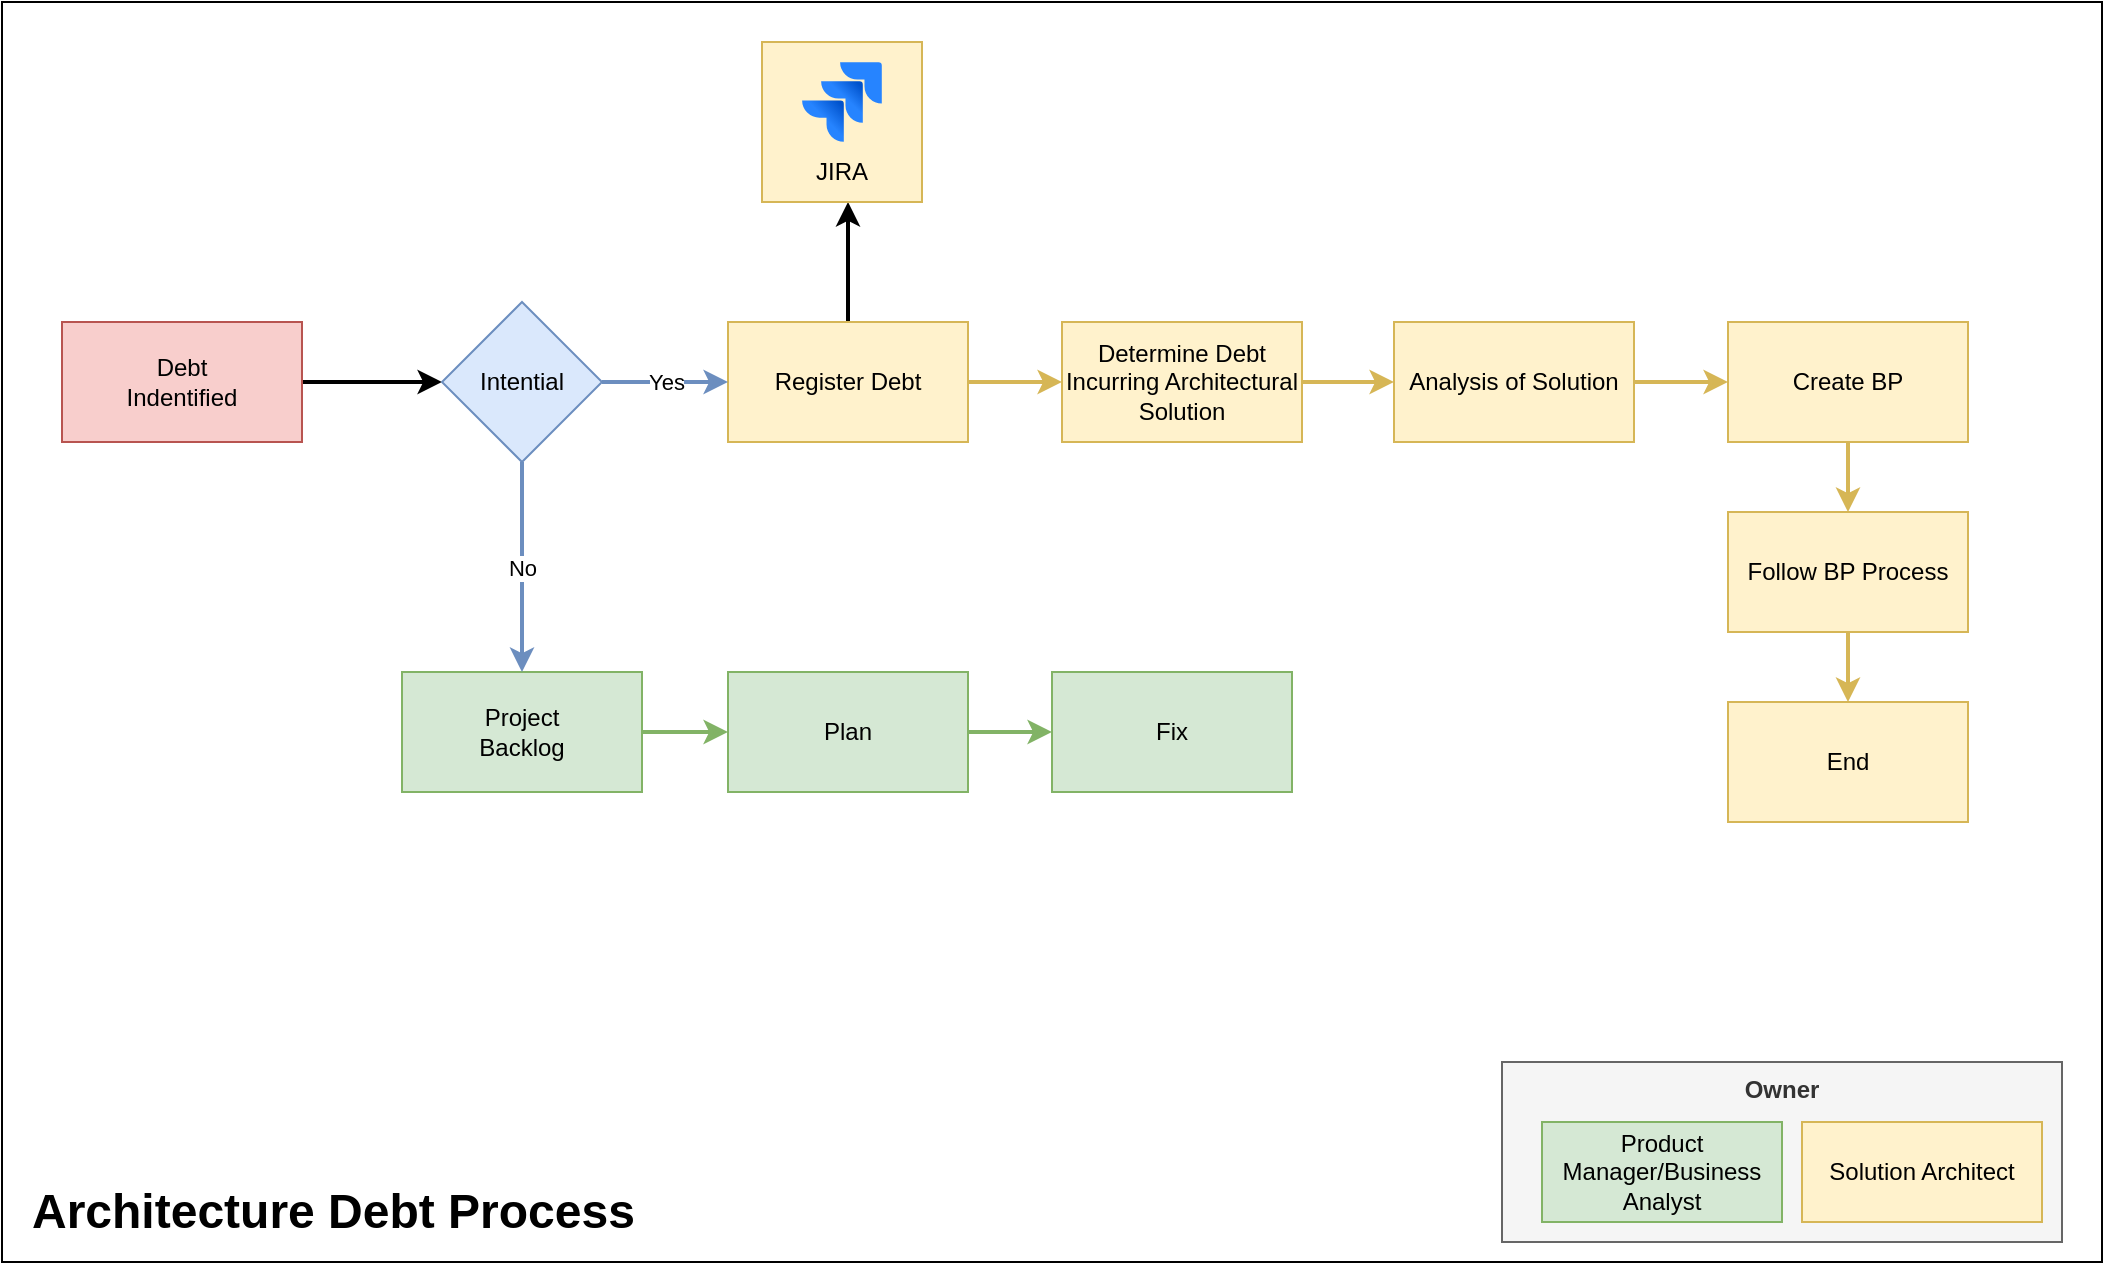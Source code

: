 <mxfile version="18.0.3" type="github">
  <diagram id="a7lsnvFxlzCNALzNnyJH" name="Page-1">
    <mxGraphModel dx="1527" dy="336" grid="1" gridSize="10" guides="1" tooltips="1" connect="1" arrows="1" fold="1" page="1" pageScale="1" pageWidth="850" pageHeight="1100" math="0" shadow="0">
      <root>
        <mxCell id="0" />
        <mxCell id="1" parent="0" />
        <mxCell id="5d6xXGC4PzFRG3rzIoWy-22" value="" style="rounded=0;whiteSpace=wrap;html=1;" vertex="1" parent="1">
          <mxGeometry x="-360" y="130" width="1050" height="630" as="geometry" />
        </mxCell>
        <mxCell id="5d6xXGC4PzFRG3rzIoWy-13" style="edgeStyle=orthogonalEdgeStyle;rounded=0;orthogonalLoop=1;jettySize=auto;html=1;entryX=0;entryY=0.5;entryDx=0;entryDy=0;fillColor=#fff2cc;strokeColor=#d6b656;strokeWidth=2;" edge="1" parent="1" source="VVxK7xskKdk4e8hoqTio-1" target="VVxK7xskKdk4e8hoqTio-9">
          <mxGeometry relative="1" as="geometry" />
        </mxCell>
        <mxCell id="5d6xXGC4PzFRG3rzIoWy-27" style="edgeStyle=orthogonalEdgeStyle;rounded=0;orthogonalLoop=1;jettySize=auto;html=1;strokeWidth=2;" edge="1" parent="1" source="VVxK7xskKdk4e8hoqTio-1">
          <mxGeometry relative="1" as="geometry">
            <mxPoint x="63" y="230" as="targetPoint" />
          </mxGeometry>
        </mxCell>
        <mxCell id="VVxK7xskKdk4e8hoqTio-1" value="Register Debt" style="rounded=0;whiteSpace=wrap;html=1;fillColor=#fff2cc;strokeColor=#d6b656;" parent="1" vertex="1">
          <mxGeometry x="3" y="290" width="120" height="60" as="geometry" />
        </mxCell>
        <mxCell id="5d6xXGC4PzFRG3rzIoWy-17" style="edgeStyle=orthogonalEdgeStyle;rounded=0;orthogonalLoop=1;jettySize=auto;html=1;entryX=0;entryY=0.5;entryDx=0;entryDy=0;fillColor=#d5e8d4;strokeColor=#82b366;strokeWidth=2;" edge="1" parent="1" source="VVxK7xskKdk4e8hoqTio-2" target="VVxK7xskKdk4e8hoqTio-6">
          <mxGeometry relative="1" as="geometry" />
        </mxCell>
        <mxCell id="VVxK7xskKdk4e8hoqTio-2" value="Project &lt;br&gt;Backlog" style="rounded=0;whiteSpace=wrap;html=1;fillColor=#d5e8d4;strokeColor=#82b366;" parent="1" vertex="1">
          <mxGeometry x="-160" y="465" width="120" height="60" as="geometry" />
        </mxCell>
        <mxCell id="5d6xXGC4PzFRG3rzIoWy-2" style="edgeStyle=orthogonalEdgeStyle;rounded=0;orthogonalLoop=1;jettySize=auto;html=1;fillColor=#d5e8d4;strokeColor=#82b366;strokeWidth=2;" edge="1" parent="1" source="VVxK7xskKdk4e8hoqTio-6" target="geiYMRjk0BRkFTZCLamE-3">
          <mxGeometry relative="1" as="geometry" />
        </mxCell>
        <mxCell id="VVxK7xskKdk4e8hoqTio-6" value="Plan" style="rounded=0;whiteSpace=wrap;html=1;fillColor=#d5e8d4;strokeColor=#82b366;" parent="1" vertex="1">
          <mxGeometry x="3" y="465" width="120" height="60" as="geometry" />
        </mxCell>
        <mxCell id="5d6xXGC4PzFRG3rzIoWy-14" style="edgeStyle=orthogonalEdgeStyle;rounded=0;orthogonalLoop=1;jettySize=auto;html=1;entryX=0;entryY=0.5;entryDx=0;entryDy=0;fillColor=#fff2cc;strokeColor=#d6b656;strokeWidth=2;" edge="1" parent="1" source="VVxK7xskKdk4e8hoqTio-9" target="VVxK7xskKdk4e8hoqTio-10">
          <mxGeometry relative="1" as="geometry" />
        </mxCell>
        <mxCell id="VVxK7xskKdk4e8hoqTio-9" value="Determine Debt Incurring Architectural Solution" style="rounded=0;whiteSpace=wrap;html=1;fillColor=#fff2cc;strokeColor=#d6b656;" parent="1" vertex="1">
          <mxGeometry x="170" y="290" width="120" height="60" as="geometry" />
        </mxCell>
        <mxCell id="5d6xXGC4PzFRG3rzIoWy-15" style="edgeStyle=orthogonalEdgeStyle;rounded=0;orthogonalLoop=1;jettySize=auto;html=1;entryX=0;entryY=0.5;entryDx=0;entryDy=0;fillColor=#fff2cc;strokeColor=#d6b656;strokeWidth=2;" edge="1" parent="1" source="VVxK7xskKdk4e8hoqTio-10" target="VVxK7xskKdk4e8hoqTio-11">
          <mxGeometry relative="1" as="geometry" />
        </mxCell>
        <mxCell id="VVxK7xskKdk4e8hoqTio-10" value="Analysis of Solution" style="rounded=0;whiteSpace=wrap;html=1;fillColor=#fff2cc;strokeColor=#d6b656;" parent="1" vertex="1">
          <mxGeometry x="336" y="290" width="120" height="60" as="geometry" />
        </mxCell>
        <mxCell id="5d6xXGC4PzFRG3rzIoWy-34" style="edgeStyle=orthogonalEdgeStyle;rounded=0;orthogonalLoop=1;jettySize=auto;html=1;strokeWidth=2;fillColor=#fff2cc;strokeColor=#d6b656;" edge="1" parent="1" source="VVxK7xskKdk4e8hoqTio-11" target="5d6xXGC4PzFRG3rzIoWy-33">
          <mxGeometry relative="1" as="geometry" />
        </mxCell>
        <mxCell id="VVxK7xskKdk4e8hoqTio-11" value="Create BP" style="rounded=0;whiteSpace=wrap;html=1;fillColor=#fff2cc;strokeColor=#d6b656;" parent="1" vertex="1">
          <mxGeometry x="503" y="290" width="120" height="60" as="geometry" />
        </mxCell>
        <mxCell id="geiYMRjk0BRkFTZCLamE-3" value="Fix" style="rounded=0;whiteSpace=wrap;html=1;fillColor=#d5e8d4;strokeColor=#82b366;" parent="1" vertex="1">
          <mxGeometry x="165" y="465" width="120" height="60" as="geometry" />
        </mxCell>
        <mxCell id="5d6xXGC4PzFRG3rzIoWy-12" style="edgeStyle=orthogonalEdgeStyle;rounded=0;orthogonalLoop=1;jettySize=auto;html=1;strokeWidth=2;" edge="1" parent="1" source="5d6xXGC4PzFRG3rzIoWy-5" target="5d6xXGC4PzFRG3rzIoWy-6">
          <mxGeometry relative="1" as="geometry" />
        </mxCell>
        <mxCell id="5d6xXGC4PzFRG3rzIoWy-5" value="Debt&lt;br&gt;Indentified" style="rounded=0;whiteSpace=wrap;html=1;fillColor=#f8cecc;strokeColor=#b85450;" vertex="1" parent="1">
          <mxGeometry x="-330" y="290" width="120" height="60" as="geometry" />
        </mxCell>
        <mxCell id="5d6xXGC4PzFRG3rzIoWy-8" value="No" style="edgeStyle=orthogonalEdgeStyle;rounded=0;orthogonalLoop=1;jettySize=auto;html=1;entryX=0.5;entryY=0;entryDx=0;entryDy=0;fillColor=#dae8fc;strokeColor=#6c8ebf;strokeWidth=2;" edge="1" parent="1" source="5d6xXGC4PzFRG3rzIoWy-6" target="VVxK7xskKdk4e8hoqTio-2">
          <mxGeometry relative="1" as="geometry" />
        </mxCell>
        <mxCell id="5d6xXGC4PzFRG3rzIoWy-19" value="Yes" style="edgeStyle=orthogonalEdgeStyle;rounded=0;orthogonalLoop=1;jettySize=auto;html=1;entryX=0;entryY=0.5;entryDx=0;entryDy=0;strokeWidth=2;fillColor=#dae8fc;strokeColor=#6c8ebf;" edge="1" parent="1" source="5d6xXGC4PzFRG3rzIoWy-6" target="VVxK7xskKdk4e8hoqTio-1">
          <mxGeometry relative="1" as="geometry" />
        </mxCell>
        <mxCell id="5d6xXGC4PzFRG3rzIoWy-6" value="Intential" style="rhombus;whiteSpace=wrap;html=1;fillColor=#dae8fc;strokeColor=#6c8ebf;" vertex="1" parent="1">
          <mxGeometry x="-140" y="280" width="80" height="80" as="geometry" />
        </mxCell>
        <mxCell id="5d6xXGC4PzFRG3rzIoWy-23" value="Owner" style="rounded=0;whiteSpace=wrap;html=1;verticalAlign=top;fontStyle=1;fillColor=#f5f5f5;fontColor=#333333;strokeColor=#666666;" vertex="1" parent="1">
          <mxGeometry x="390" y="660" width="280" height="90" as="geometry" />
        </mxCell>
        <mxCell id="5d6xXGC4PzFRG3rzIoWy-24" value="" style="group" vertex="1" connectable="0" parent="1">
          <mxGeometry x="410" y="690" width="250" height="50" as="geometry" />
        </mxCell>
        <mxCell id="5d6xXGC4PzFRG3rzIoWy-20" value="Product Manager/Business Analyst" style="rounded=0;whiteSpace=wrap;html=1;fillColor=#d5e8d4;strokeColor=#82b366;" vertex="1" parent="5d6xXGC4PzFRG3rzIoWy-24">
          <mxGeometry width="120" height="50" as="geometry" />
        </mxCell>
        <mxCell id="5d6xXGC4PzFRG3rzIoWy-21" value="Solution Architect" style="rounded=0;whiteSpace=wrap;html=1;fillColor=#fff2cc;strokeColor=#d6b656;" vertex="1" parent="5d6xXGC4PzFRG3rzIoWy-24">
          <mxGeometry x="130" width="120" height="50" as="geometry" />
        </mxCell>
        <mxCell id="5d6xXGC4PzFRG3rzIoWy-25" value="&lt;h1&gt;Architecture Debt Process&lt;/h1&gt;" style="text;html=1;strokeColor=none;fillColor=none;spacing=5;spacingTop=-20;whiteSpace=wrap;overflow=hidden;rounded=0;" vertex="1" parent="1">
          <mxGeometry x="-350" y="715" width="360" height="35" as="geometry" />
        </mxCell>
        <mxCell id="5d6xXGC4PzFRG3rzIoWy-31" value="" style="group" vertex="1" connectable="0" parent="1">
          <mxGeometry x="20" y="150" width="80" height="80" as="geometry" />
        </mxCell>
        <mxCell id="5d6xXGC4PzFRG3rzIoWy-30" value="" style="whiteSpace=wrap;html=1;aspect=fixed;fillColor=#fff2cc;strokeColor=#d6b656;" vertex="1" parent="5d6xXGC4PzFRG3rzIoWy-31">
          <mxGeometry width="80" height="80" as="geometry" />
        </mxCell>
        <mxCell id="5d6xXGC4PzFRG3rzIoWy-28" value="" style="image;image=img/lib/atlassian/Jira_Logo.svg;" vertex="1" parent="5d6xXGC4PzFRG3rzIoWy-31">
          <mxGeometry x="20" y="10" width="40" height="40" as="geometry" />
        </mxCell>
        <mxCell id="5d6xXGC4PzFRG3rzIoWy-29" value="JIRA" style="text;html=1;strokeColor=none;fillColor=none;align=center;verticalAlign=middle;whiteSpace=wrap;rounded=0;" vertex="1" parent="5d6xXGC4PzFRG3rzIoWy-31">
          <mxGeometry x="10" y="50" width="60" height="30" as="geometry" />
        </mxCell>
        <mxCell id="5d6xXGC4PzFRG3rzIoWy-36" style="edgeStyle=orthogonalEdgeStyle;rounded=0;orthogonalLoop=1;jettySize=auto;html=1;entryX=0.5;entryY=0;entryDx=0;entryDy=0;strokeWidth=2;fillColor=#fff2cc;strokeColor=#d6b656;" edge="1" parent="1" source="5d6xXGC4PzFRG3rzIoWy-33" target="5d6xXGC4PzFRG3rzIoWy-35">
          <mxGeometry relative="1" as="geometry" />
        </mxCell>
        <mxCell id="5d6xXGC4PzFRG3rzIoWy-33" value="Follow BP Process" style="rounded=0;whiteSpace=wrap;html=1;fillColor=#fff2cc;strokeColor=#d6b656;" vertex="1" parent="1">
          <mxGeometry x="503" y="385" width="120" height="60" as="geometry" />
        </mxCell>
        <mxCell id="5d6xXGC4PzFRG3rzIoWy-35" value="End" style="rounded=0;whiteSpace=wrap;html=1;fillColor=#fff2cc;strokeColor=#d6b656;" vertex="1" parent="1">
          <mxGeometry x="503" y="480" width="120" height="60" as="geometry" />
        </mxCell>
      </root>
    </mxGraphModel>
  </diagram>
</mxfile>
